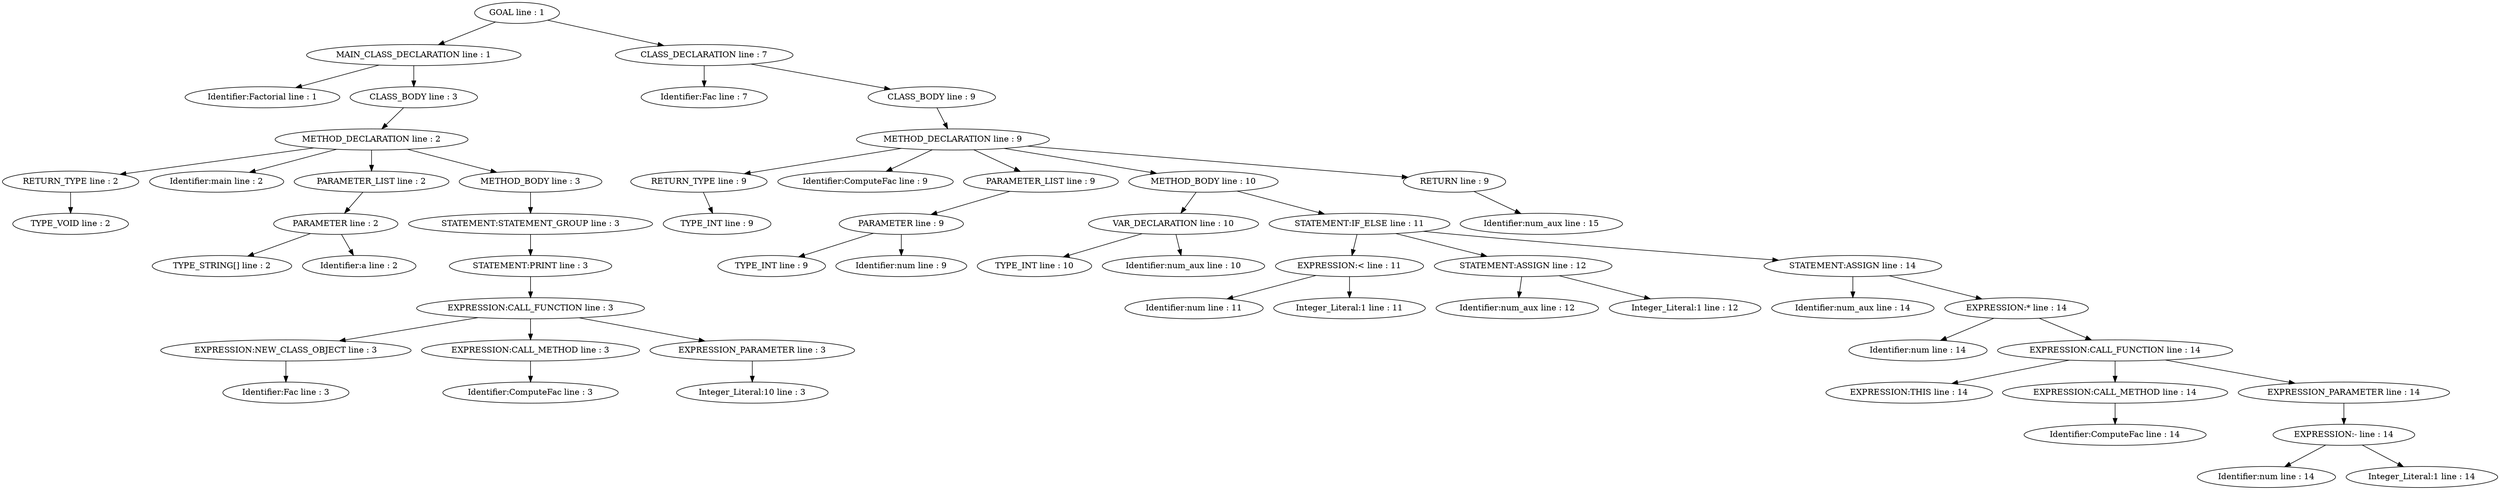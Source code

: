 digraph {
n0 [label="GOAL line : 1"];
n1 [label="MAIN_CLASS_DECLARATION line : 1"];
n2 [label="Identifier:Factorial line : 1"];
n1 -> n2
n3 [label="CLASS_BODY line : 3"];
n4 [label="METHOD_DECLARATION line : 2"];
n5 [label="RETURN_TYPE line : 2"];
n6 [label="TYPE_VOID line : 2"];
n5 -> n6
n4 -> n5
n7 [label="Identifier:main line : 2"];
n4 -> n7
n8 [label="PARAMETER_LIST line : 2"];
n9 [label="PARAMETER line : 2"];
n10 [label="TYPE_STRING[] line : 2"];
n9 -> n10
n11 [label="Identifier:a line : 2"];
n9 -> n11
n8 -> n9
n4 -> n8
n12 [label="METHOD_BODY line : 3"];
n13 [label="STATEMENT:STATEMENT_GROUP line : 3"];
n14 [label="STATEMENT:PRINT line : 3"];
n15 [label="EXPRESSION:CALL_FUNCTION line : 3"];
n16 [label="EXPRESSION:NEW_CLASS_OBJECT line : 3"];
n17 [label="Identifier:Fac line : 3"];
n16 -> n17
n15 -> n16
n18 [label="EXPRESSION:CALL_METHOD line : 3"];
n19 [label="Identifier:ComputeFac line : 3"];
n18 -> n19
n15 -> n18
n20 [label="EXPRESSION_PARAMETER line : 3"];
n21 [label="Integer_Literal:10 line : 3"];
n20 -> n21
n15 -> n20
n14 -> n15
n13 -> n14
n12 -> n13
n4 -> n12
n3 -> n4
n1 -> n3
n0 -> n1
n22 [label="CLASS_DECLARATION line : 7"];
n23 [label="Identifier:Fac line : 7"];
n22 -> n23
n24 [label="CLASS_BODY line : 9"];
n25 [label="METHOD_DECLARATION line : 9"];
n26 [label="RETURN_TYPE line : 9"];
n27 [label="TYPE_INT line : 9"];
n26 -> n27
n25 -> n26
n28 [label="Identifier:ComputeFac line : 9"];
n25 -> n28
n29 [label="PARAMETER_LIST line : 9"];
n30 [label="PARAMETER line : 9"];
n31 [label="TYPE_INT line : 9"];
n30 -> n31
n32 [label="Identifier:num line : 9"];
n30 -> n32
n29 -> n30
n25 -> n29
n33 [label="METHOD_BODY line : 10"];
n34 [label="VAR_DECLARATION line : 10"];
n35 [label="TYPE_INT line : 10"];
n34 -> n35
n36 [label="Identifier:num_aux line : 10"];
n34 -> n36
n33 -> n34
n37 [label="STATEMENT:IF_ELSE line : 11"];
n38 [label="EXPRESSION:< line : 11"];
n39 [label="Identifier:num line : 11"];
n38 -> n39
n40 [label="Integer_Literal:1 line : 11"];
n38 -> n40
n37 -> n38
n41 [label="STATEMENT:ASSIGN line : 12"];
n42 [label="Identifier:num_aux line : 12"];
n41 -> n42
n43 [label="Integer_Literal:1 line : 12"];
n41 -> n43
n37 -> n41
n44 [label="STATEMENT:ASSIGN line : 14"];
n45 [label="Identifier:num_aux line : 14"];
n44 -> n45
n46 [label="EXPRESSION:* line : 14"];
n47 [label="Identifier:num line : 14"];
n46 -> n47
n48 [label="EXPRESSION:CALL_FUNCTION line : 14"];
n49 [label="EXPRESSION:THIS line : 14"];
n48 -> n49
n50 [label="EXPRESSION:CALL_METHOD line : 14"];
n51 [label="Identifier:ComputeFac line : 14"];
n50 -> n51
n48 -> n50
n52 [label="EXPRESSION_PARAMETER line : 14"];
n53 [label="EXPRESSION:- line : 14"];
n54 [label="Identifier:num line : 14"];
n53 -> n54
n55 [label="Integer_Literal:1 line : 14"];
n53 -> n55
n52 -> n53
n48 -> n52
n46 -> n48
n44 -> n46
n37 -> n44
n33 -> n37
n25 -> n33
n56 [label="RETURN line : 9"];
n57 [label="Identifier:num_aux line : 15"];
n56 -> n57
n25 -> n56
n24 -> n25
n22 -> n24
n0 -> n22
}
